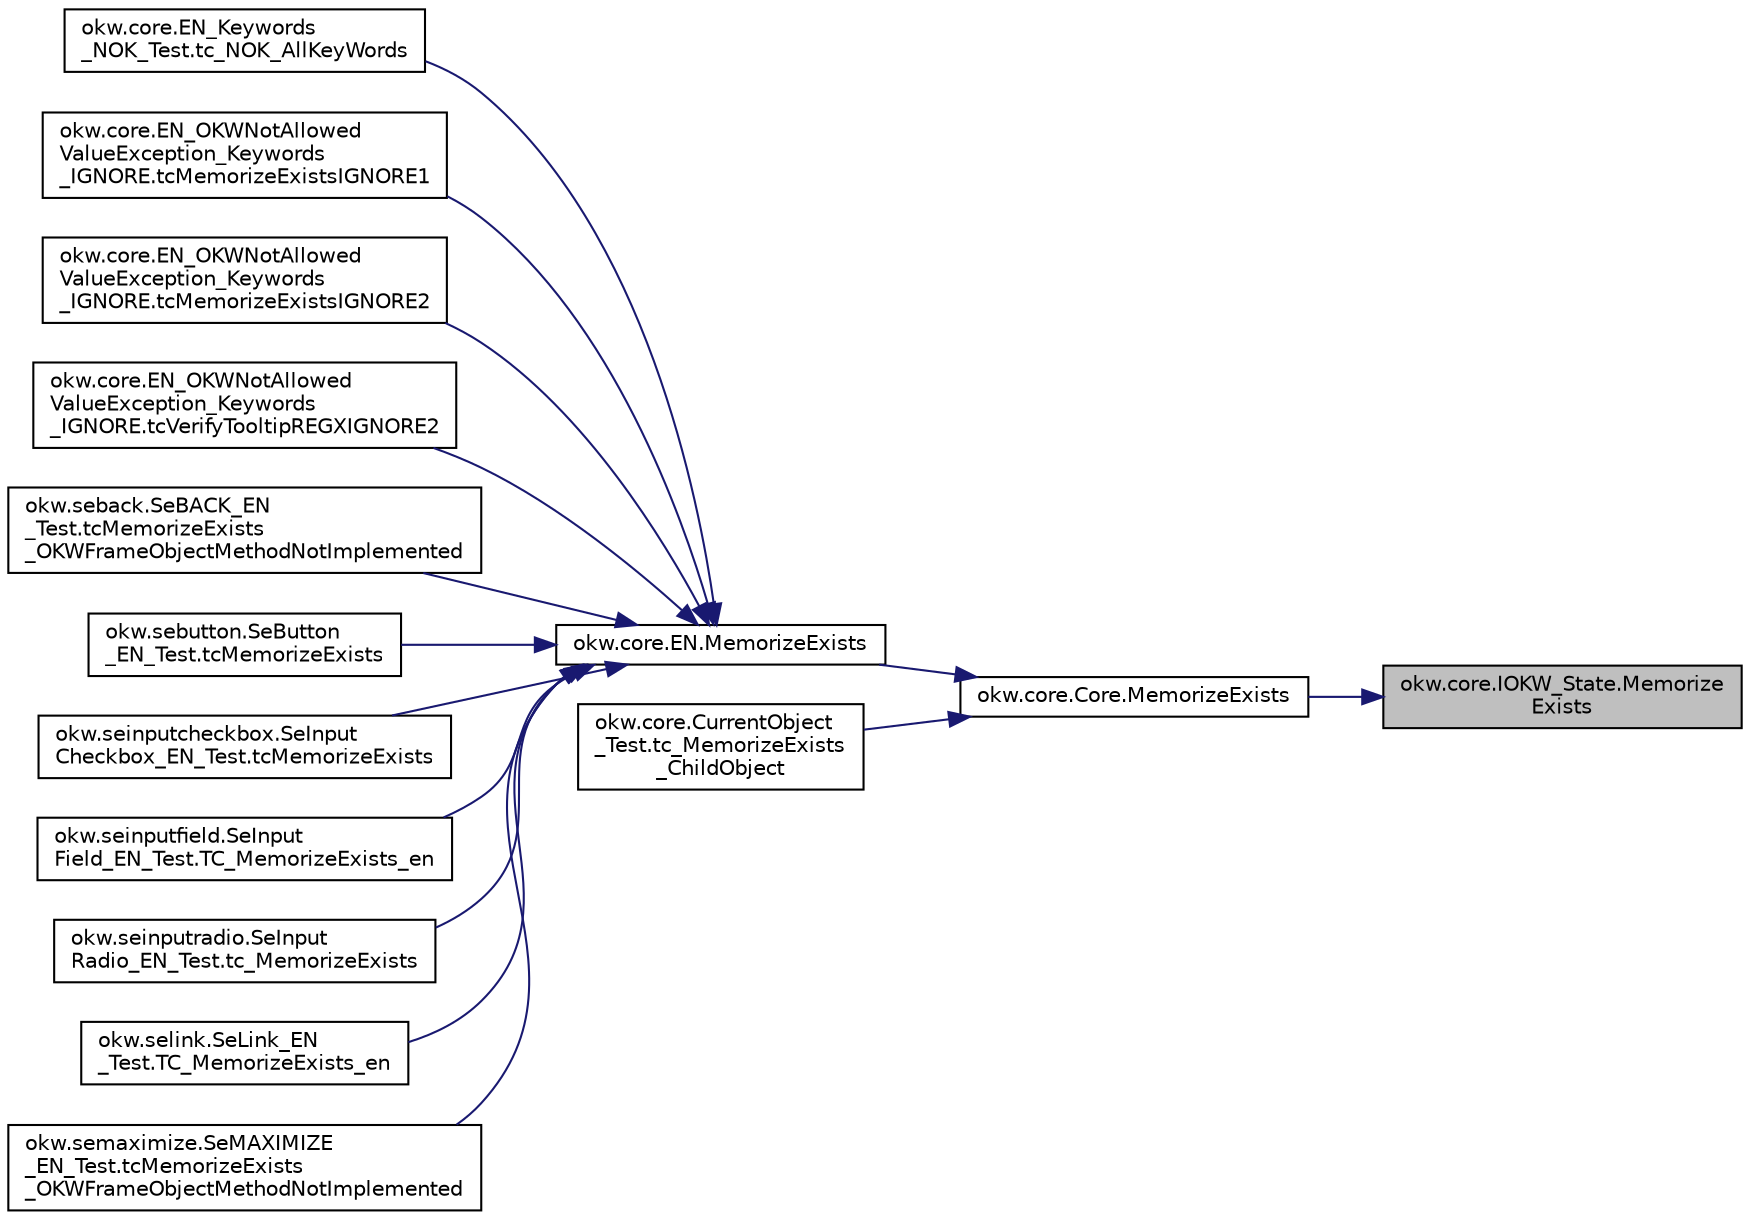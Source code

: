 digraph "okw.core.IOKW_State.MemorizeExists"
{
 // INTERACTIVE_SVG=YES
 // LATEX_PDF_SIZE
  edge [fontname="Helvetica",fontsize="10",labelfontname="Helvetica",labelfontsize="10"];
  node [fontname="Helvetica",fontsize="10",shape=record];
  rankdir="RL";
  Node1086 [label="okw.core.IOKW_State.Memorize\lExists",height=0.2,width=0.4,color="black", fillcolor="grey75", style="filled", fontcolor="black",tooltip="Merkt sich den aktuell existierenden Zustand des Objekts."];
  Node1086 -> Node1087 [dir="back",color="midnightblue",fontsize="10",style="solid",fontname="Helvetica"];
  Node1087 [label="okw.core.Core.MemorizeExists",height=0.2,width=0.4,color="black", fillcolor="white", style="filled",URL="$classokw_1_1core_1_1_core.html#aa658863b5193d66b93b5e71ad3785e47",tooltip="Merkt sich den aktuell existierenden Zustand des Objekts."];
  Node1087 -> Node1088 [dir="back",color="midnightblue",fontsize="10",style="solid",fontname="Helvetica"];
  Node1088 [label="okw.core.EN.MemorizeExists",height=0.2,width=0.4,color="black", fillcolor="white", style="filled",URL="$classokw_1_1core_1_1_e_n.html#ade0e99fc98003c07a04465301c0ed1ce",tooltip="Merkt sich den aktuell existierenden Zustand des Objekts."];
  Node1088 -> Node1089 [dir="back",color="midnightblue",fontsize="10",style="solid",fontname="Helvetica"];
  Node1089 [label="okw.core.EN_Keywords\l_NOK_Test.tc_NOK_AllKeyWords",height=0.2,width=0.4,color="black", fillcolor="white", style="filled",URL="$classokw_1_1core_1_1_e_n___keywords___n_o_k___test.html#a81a960a2341dfb0e27da7871291c84dc",tooltip="Prüft methoden aufruf für einen einfachen Click."];
  Node1088 -> Node1090 [dir="back",color="midnightblue",fontsize="10",style="solid",fontname="Helvetica"];
  Node1090 [label="okw.core.EN_OKWNotAllowed\lValueException_Keywords\l_IGNORE.tcMemorizeExistsIGNORE1",height=0.2,width=0.4,color="black", fillcolor="white", style="filled",URL="$classokw_1_1core_1_1_e_n___o_k_w_not_allowed_value_exception___keywords___i_g_n_o_r_e.html#a2d5e744cebcad10df3e1f28a5162e35c",tooltip="Prüft ob \"${IGNORE} \" die Ausnahme okw.exceptions.OKWNotAllowedValueException auslöst."];
  Node1088 -> Node1091 [dir="back",color="midnightblue",fontsize="10",style="solid",fontname="Helvetica"];
  Node1091 [label="okw.core.EN_OKWNotAllowed\lValueException_Keywords\l_IGNORE.tcMemorizeExistsIGNORE2",height=0.2,width=0.4,color="black", fillcolor="white", style="filled",URL="$classokw_1_1core_1_1_e_n___o_k_w_not_allowed_value_exception___keywords___i_g_n_o_r_e.html#af21c77e154bcd9e77b13bcf568e92060",tooltip="Prüft ob \"\"${IGNORE}${TCN}\" die Ausnahme okw.exceptions.OKWNotAllowedValueException auslöst."];
  Node1088 -> Node1092 [dir="back",color="midnightblue",fontsize="10",style="solid",fontname="Helvetica"];
  Node1092 [label="okw.core.EN_OKWNotAllowed\lValueException_Keywords\l_IGNORE.tcVerifyTooltipREGXIGNORE2",height=0.2,width=0.4,color="black", fillcolor="white", style="filled",URL="$classokw_1_1core_1_1_e_n___o_k_w_not_allowed_value_exception___keywords___i_g_n_o_r_e.html#a90c645249c15192fc5dca1370bb1307e",tooltip="Prüft ob \"\"${IGNORE}${TCN}\" die Ausnahme okw.exceptions.OKWNotAllowedValueException auslöst."];
  Node1088 -> Node1093 [dir="back",color="midnightblue",fontsize="10",style="solid",fontname="Helvetica"];
  Node1093 [label="okw.seback.SeBACK_EN\l_Test.tcMemorizeExists\l_OKWFrameObjectMethodNotImplemented",height=0.2,width=0.4,color="black", fillcolor="white", style="filled",URL="$classokw_1_1seback_1_1_se_b_a_c_k___e_n___test.html#ab13dca1b94071e39324f8a6cd3dd5509",tooltip="Testet das Schlüsselwort MemorizeExists( FN, Val ) eines SeBACK Prüfen."];
  Node1088 -> Node1094 [dir="back",color="midnightblue",fontsize="10",style="solid",fontname="Helvetica"];
  Node1094 [label="okw.sebutton.SeButton\l_EN_Test.tcMemorizeExists",height=0.2,width=0.4,color="black", fillcolor="white", style="filled",URL="$classokw_1_1sebutton_1_1_se_button___e_n___test.html#a97745013335ff6c2e45d428d6cd7e88d",tooltip="Test des Schlüsselwortes MemorizeExists für den GUI-Adapter SeButton."];
  Node1088 -> Node1095 [dir="back",color="midnightblue",fontsize="10",style="solid",fontname="Helvetica"];
  Node1095 [label="okw.seinputcheckbox.SeInput\lCheckbox_EN_Test.tcMemorizeExists",height=0.2,width=0.4,color="black", fillcolor="white", style="filled",URL="$classokw_1_1seinputcheckbox_1_1_se_input_checkbox___e_n___test.html#a815d233835db7306800b4c1177acc0fb",tooltip="Logget ob ein vorhandenes objekt existiert."];
  Node1088 -> Node1096 [dir="back",color="midnightblue",fontsize="10",style="solid",fontname="Helvetica"];
  Node1096 [label="okw.seinputfield.SeInput\lField_EN_Test.TC_MemorizeExists_en",height=0.2,width=0.4,color="black", fillcolor="white", style="filled",URL="$classokw_1_1seinputfield_1_1_se_input_field___e_n___test.html#a22177b2f1f991689df54b51f78971d34",tooltip="Teste das Schlüsselwort MemorizeExists( FN, MemKey ) eines SeInputText Prüfen."];
  Node1088 -> Node1097 [dir="back",color="midnightblue",fontsize="10",style="solid",fontname="Helvetica"];
  Node1097 [label="okw.seinputradio.SeInput\lRadio_EN_Test.tc_MemorizeExists",height=0.2,width=0.4,color="black", fillcolor="white", style="filled",URL="$classokw_1_1seinputradio_1_1_se_input_radio___e_n___test.html#a3122cac1634d4b41646bb9d5f1a4ac92",tooltip="Test des Schlüsselwortes MemorizeExists für den GUI-Adapter SeInputRadio."];
  Node1088 -> Node1098 [dir="back",color="midnightblue",fontsize="10",style="solid",fontname="Helvetica"];
  Node1098 [label="okw.selink.SeLink_EN\l_Test.TC_MemorizeExists_en",height=0.2,width=0.4,color="black", fillcolor="white", style="filled",URL="$classokw_1_1selink_1_1_se_link___e_n___test.html#ae7611bb2c00b5149e8e996a9b53cad31",tooltip="Prüft die Methode SeLink.MemorizeToolTip."];
  Node1088 -> Node1099 [dir="back",color="midnightblue",fontsize="10",style="solid",fontname="Helvetica"];
  Node1099 [label="okw.semaximize.SeMAXIMIZE\l_EN_Test.tcMemorizeExists\l_OKWFrameObjectMethodNotImplemented",height=0.2,width=0.4,color="black", fillcolor="white", style="filled",URL="$classokw_1_1semaximize_1_1_se_m_a_x_i_m_i_z_e___e_n___test.html#ac15063cacbd86f99ffe1c4fea34056c8",tooltip="Testet das Schlüsselwort MemorizeExists( FN, Val ) eines SeMAXIMIZE Prüfen."];
  Node1087 -> Node1100 [dir="back",color="midnightblue",fontsize="10",style="solid",fontname="Helvetica"];
  Node1100 [label="okw.core.CurrentObject\l_Test.tc_MemorizeExists\l_ChildObject",height=0.2,width=0.4,color="black", fillcolor="white", style="filled",URL="$classokw_1_1core_1_1_current_object___test.html#aba4fbe7950a69a7ef19d8c74441645ff",tooltip="Testziel: Prüft den Aufruf der Methode MemorizeExists( FN, MemKey ) im ChildObject."];
}
